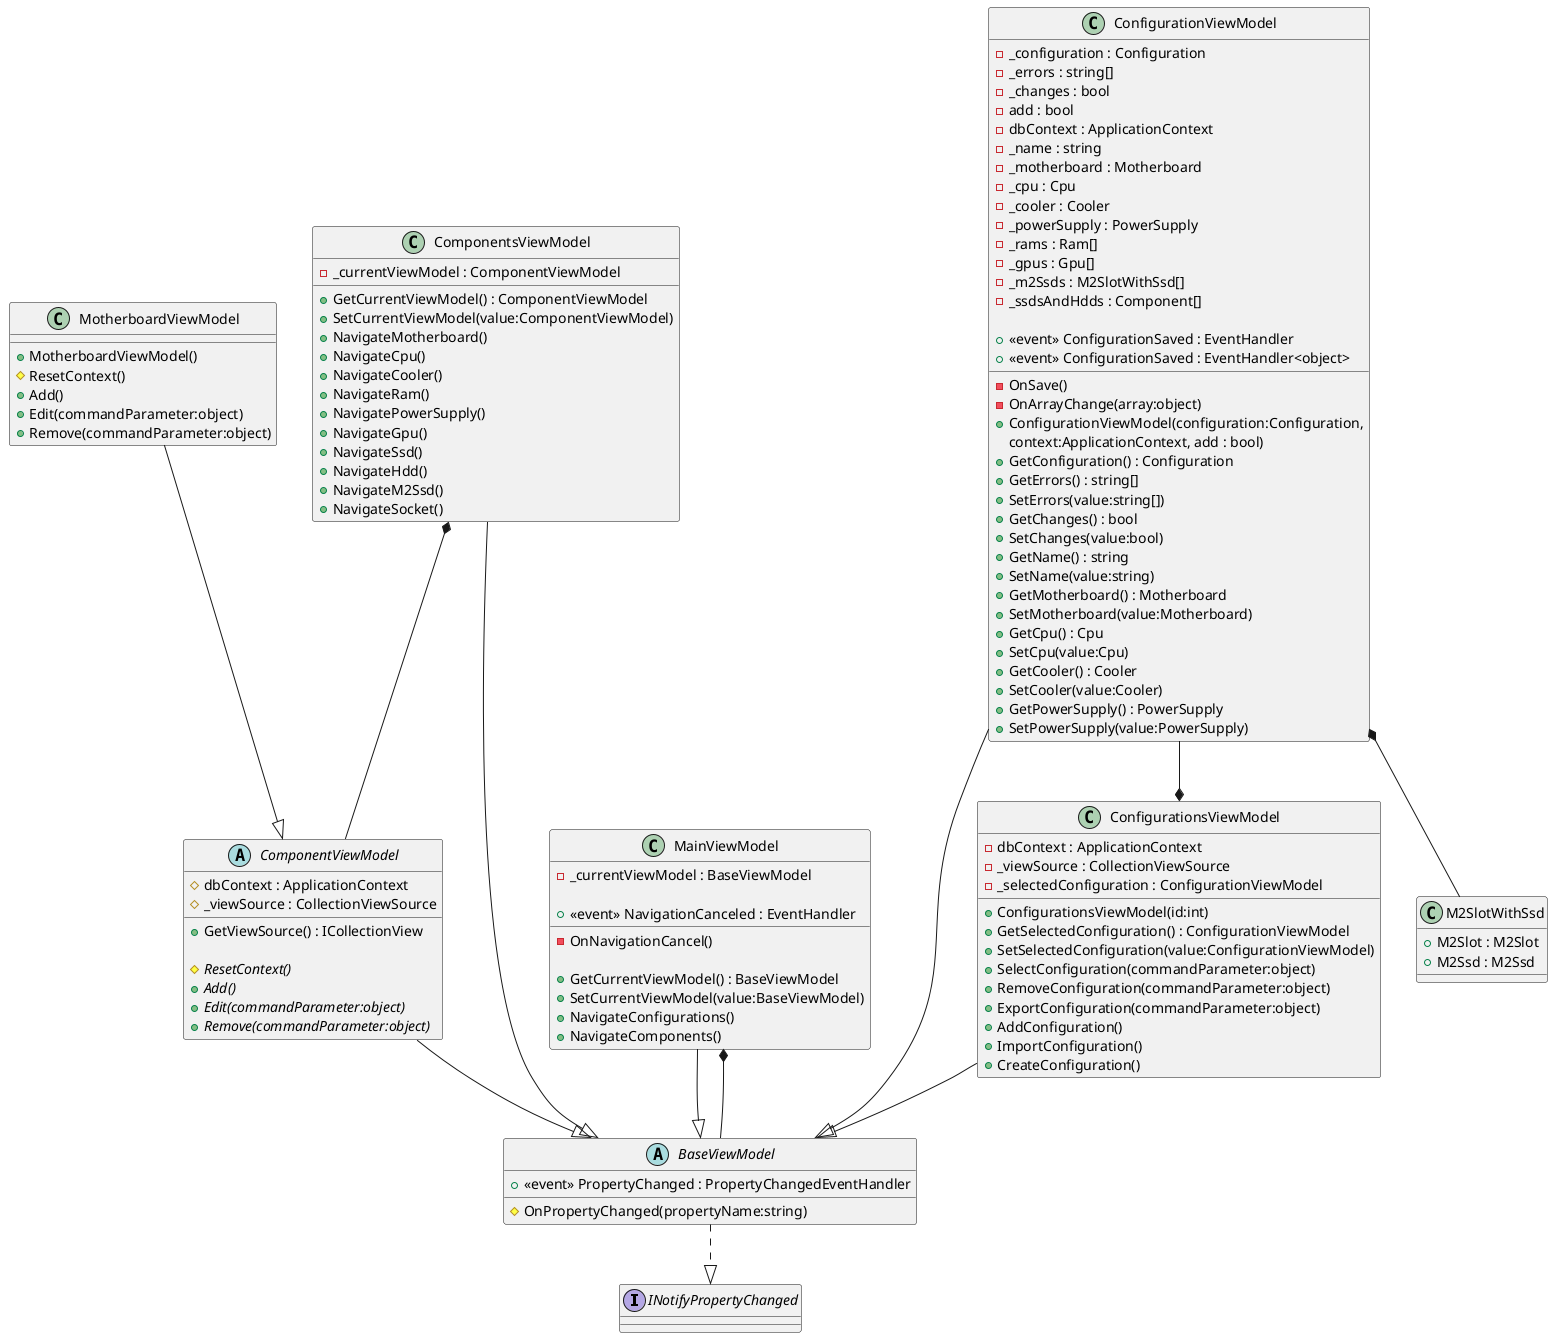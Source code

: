 @startuml Class diagram ViewModel

interface INotifyPropertyChanged

BaseViewModel ..|> INotifyPropertyChanged
abstract class BaseViewModel{
    + <<event>> PropertyChanged : PropertyChangedEventHandler

    # OnPropertyChanged(propertyName:string)
}

ComponentViewModel --|> BaseViewModel
abstract class ComponentViewModel{
    # dbContext : ApplicationContext
    # _viewSource : CollectionViewSource
    
    + GetViewSource() : ICollectionView

    {abstract} # ResetContext()
    {abstract} + Add()
    {abstract} + Edit(commandParameter:object)
    {abstract} + Remove(commandParameter:object)
}

MotherboardViewModel --|> ComponentViewModel
class MotherboardViewModel{
    + MotherboardViewModel()
    # ResetContext()
    + Add()
    + Edit(commandParameter:object)
    + Remove(commandParameter:object)
}

MainViewModel --|> BaseViewModel
MainViewModel *-- BaseViewModel
class MainViewModel{
    - _currentViewModel : BaseViewModel

    + <<event>> NavigationCanceled : EventHandler

    - OnNavigationCancel()

    + GetCurrentViewModel() : BaseViewModel
    + SetCurrentViewModel(value:BaseViewModel)
    + NavigateConfigurations()
    + NavigateComponents()

}

ConfigurationsViewModel --|> BaseViewModel
class ConfigurationsViewModel{
    - dbContext : ApplicationContext
    - _viewSource : CollectionViewSource
    - _selectedConfiguration : ConfigurationViewModel

    + ConfigurationsViewModel(id:int)
    + GetSelectedConfiguration() : ConfigurationViewModel
    + SetSelectedConfiguration(value:ConfigurationViewModel)
    + SelectConfiguration(commandParameter:object)
    + RemoveConfiguration(commandParameter:object)
    + ExportConfiguration(commandParameter:object)
    + AddConfiguration()
    + ImportConfiguration()
    + CreateConfiguration()
}

ConfigurationViewModel --* ConfigurationsViewModel
ConfigurationViewModel --|> BaseViewModel
ConfigurationViewModel *-- M2SlotWithSsd
class ConfigurationViewModel{
    - _configuration : Configuration
    - _errors : string[]
    - _changes : bool
    - add : bool
    - dbContext : ApplicationContext
    - _name : string
    - _motherboard : Motherboard
    - _cpu : Cpu
    - _cooler : Cooler
    - _powerSupply : PowerSupply
    - _rams : Ram[]
    - _gpus : Gpu[]
    - _m2Ssds : M2SlotWithSsd[]
    - _ssdsAndHdds : Component[]

    + <<event>> ConfigurationSaved : EventHandler
    + <<event>> ConfigurationSaved : EventHandler<object>

    - OnSave()
    - OnArrayChange(array:object)
    + ConfigurationViewModel(configuration:Configuration, 
    context:ApplicationContext, add : bool)
    + GetConfiguration() : Configuration
    + GetErrors() : string[]
    + SetErrors(value:string[])
    + GetChanges() : bool
    + SetChanges(value:bool)
    + GetName() : string
    + SetName(value:string)
    + GetMotherboard() : Motherboard
    + SetMotherboard(value:Motherboard)
    + GetCpu() : Cpu
    + SetCpu(value:Cpu)
    + GetCooler() : Cooler
    + SetCooler(value:Cooler)
    + GetPowerSupply() : PowerSupply
    + SetPowerSupply(value:PowerSupply)

}

class M2SlotWithSsd{
    + M2Slot : M2Slot
    + M2Ssd : M2Ssd
}

ComponentsViewModel *-- ComponentViewModel
ComponentsViewModel --|> BaseViewModel
class ComponentsViewModel{
    - _currentViewModel : ComponentViewModel

    + GetCurrentViewModel() : ComponentViewModel
    + SetCurrentViewModel(value:ComponentViewModel)
    + NavigateMotherboard()
    + NavigateCpu()
    + NavigateCooler()
    + NavigateRam()
    + NavigatePowerSupply()
    + NavigateGpu()
    + NavigateSsd()
    + NavigateHdd()
    + NavigateM2Ssd()
    + NavigateSocket()
}

@enduml
